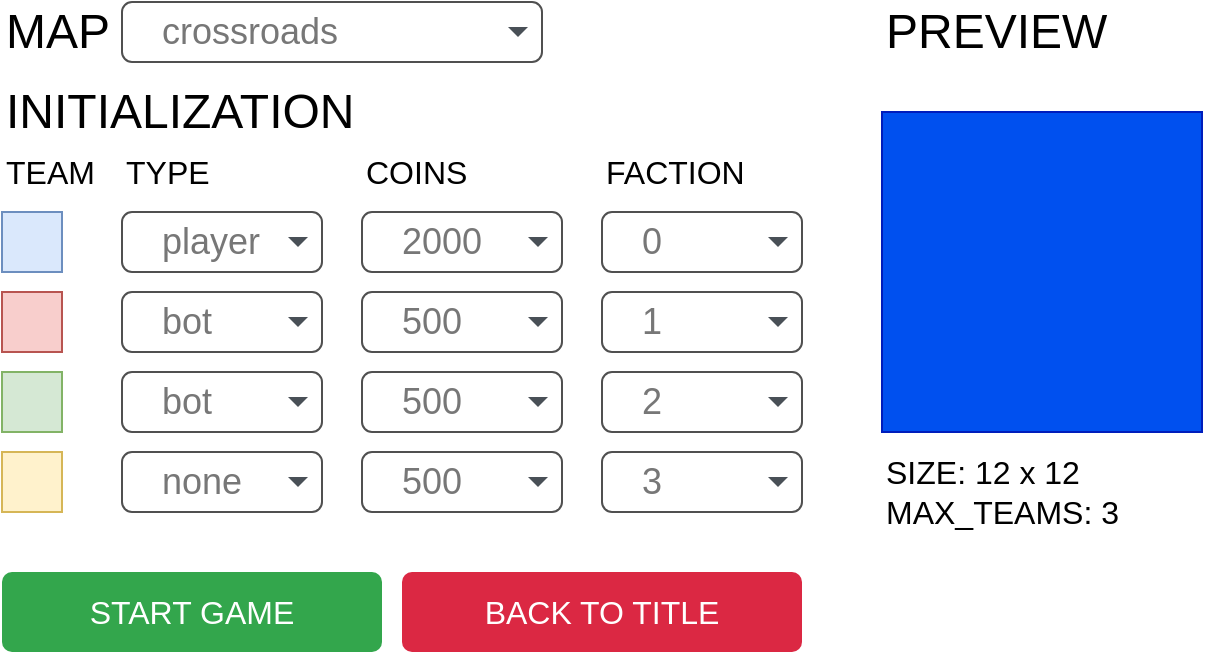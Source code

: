 <mxfile version="14.3.1" type="github"><diagram id="9F_VHObeeXGf_5Ji6YOi" name="Page-1"><mxGraphModel dx="2249" dy="785" grid="1" gridSize="10" guides="1" tooltips="1" connect="1" arrows="1" fold="1" page="1" pageScale="1" pageWidth="827" pageHeight="1169" math="0" shadow="0"><root><mxCell id="0"/><mxCell id="1" parent="0"/><mxCell id="VWl0lKBF-uDmhrETU_ga-1" value="crossroads" style="html=1;shadow=0;dashed=0;shape=mxgraph.bootstrap.rrect;rSize=5;strokeColor=#505050;strokeWidth=1;fillColor=#ffffff;fontColor=#777777;whiteSpace=wrap;align=left;verticalAlign=middle;fontStyle=0;fontSize=18;spacing=20;" vertex="1" parent="1"><mxGeometry x="-50" y="210" width="210" height="30" as="geometry"/></mxCell><mxCell id="VWl0lKBF-uDmhrETU_ga-2" value="" style="shape=triangle;direction=south;fillColor=#495057;strokeColor=none;perimeter=none;" vertex="1" parent="VWl0lKBF-uDmhrETU_ga-1"><mxGeometry x="1" y="0.5" width="10" height="5" relative="1" as="geometry"><mxPoint x="-17" y="-2.5" as="offset"/></mxGeometry></mxCell><mxCell id="VWl0lKBF-uDmhrETU_ga-3" value="&lt;font style=&quot;font-size: 24px&quot;&gt;MAP&lt;/font&gt;" style="text;html=1;align=left;verticalAlign=middle;resizable=0;points=[];autosize=1;" vertex="1" parent="1"><mxGeometry x="-110" y="215" width="70" height="20" as="geometry"/></mxCell><mxCell id="VWl0lKBF-uDmhrETU_ga-4" value="&lt;font style=&quot;font-size: 24px&quot;&gt;INITIALIZATION&lt;/font&gt;" style="text;html=1;align=left;verticalAlign=middle;resizable=0;points=[];autosize=1;" vertex="1" parent="1"><mxGeometry x="-110" y="255" width="190" height="20" as="geometry"/></mxCell><mxCell id="VWl0lKBF-uDmhrETU_ga-5" value="" style="whiteSpace=wrap;html=1;aspect=fixed;fillColor=#dae8fc;strokeColor=#6c8ebf;" vertex="1" parent="1"><mxGeometry x="-110" y="315" width="30" height="30" as="geometry"/></mxCell><mxCell id="VWl0lKBF-uDmhrETU_ga-6" value="&lt;font style=&quot;font-size: 16px&quot;&gt;TEAM&lt;/font&gt;" style="text;html=1;align=left;verticalAlign=middle;resizable=0;points=[];autosize=1;" vertex="1" parent="1"><mxGeometry x="-110" y="285" width="60" height="20" as="geometry"/></mxCell><mxCell id="VWl0lKBF-uDmhrETU_ga-7" value="&lt;font style=&quot;font-size: 16px&quot;&gt;TYPE&lt;/font&gt;" style="text;html=1;align=left;verticalAlign=middle;resizable=0;points=[];autosize=1;" vertex="1" parent="1"><mxGeometry x="-50" y="285" width="60" height="20" as="geometry"/></mxCell><mxCell id="VWl0lKBF-uDmhrETU_ga-8" value="player" style="html=1;shadow=0;dashed=0;shape=mxgraph.bootstrap.rrect;rSize=5;strokeColor=#505050;strokeWidth=1;fillColor=#ffffff;fontColor=#777777;whiteSpace=wrap;align=left;verticalAlign=middle;fontStyle=0;fontSize=18;spacing=20;" vertex="1" parent="1"><mxGeometry x="-50" y="315" width="100" height="30" as="geometry"/></mxCell><mxCell id="VWl0lKBF-uDmhrETU_ga-9" value="" style="shape=triangle;direction=south;fillColor=#495057;strokeColor=none;perimeter=none;" vertex="1" parent="VWl0lKBF-uDmhrETU_ga-8"><mxGeometry x="1" y="0.5" width="10" height="5" relative="1" as="geometry"><mxPoint x="-17" y="-2.5" as="offset"/></mxGeometry></mxCell><mxCell id="VWl0lKBF-uDmhrETU_ga-10" value="&lt;span style=&quot;font-size: 16px&quot;&gt;COINS&lt;/span&gt;" style="text;html=1;align=left;verticalAlign=middle;resizable=0;points=[];autosize=1;" vertex="1" parent="1"><mxGeometry x="70" y="285" width="70" height="20" as="geometry"/></mxCell><mxCell id="VWl0lKBF-uDmhrETU_ga-11" value="2000" style="html=1;shadow=0;dashed=0;shape=mxgraph.bootstrap.rrect;rSize=5;strokeColor=#505050;strokeWidth=1;fillColor=#ffffff;fontColor=#777777;whiteSpace=wrap;align=left;verticalAlign=middle;fontStyle=0;fontSize=18;spacing=20;" vertex="1" parent="1"><mxGeometry x="70" y="315" width="100" height="30" as="geometry"/></mxCell><mxCell id="VWl0lKBF-uDmhrETU_ga-12" value="" style="shape=triangle;direction=south;fillColor=#495057;strokeColor=none;perimeter=none;" vertex="1" parent="VWl0lKBF-uDmhrETU_ga-11"><mxGeometry x="1" y="0.5" width="10" height="5" relative="1" as="geometry"><mxPoint x="-17" y="-2.5" as="offset"/></mxGeometry></mxCell><mxCell id="VWl0lKBF-uDmhrETU_ga-13" value="&lt;span style=&quot;font-size: 16px&quot;&gt;FACTION&lt;/span&gt;" style="text;html=1;align=left;verticalAlign=middle;resizable=0;points=[];autosize=1;" vertex="1" parent="1"><mxGeometry x="190" y="285" width="80" height="20" as="geometry"/></mxCell><mxCell id="VWl0lKBF-uDmhrETU_ga-14" value="0" style="html=1;shadow=0;dashed=0;shape=mxgraph.bootstrap.rrect;rSize=5;strokeColor=#505050;strokeWidth=1;fillColor=#ffffff;fontColor=#777777;whiteSpace=wrap;align=left;verticalAlign=middle;fontStyle=0;fontSize=18;spacing=20;" vertex="1" parent="1"><mxGeometry x="190" y="315" width="100" height="30" as="geometry"/></mxCell><mxCell id="VWl0lKBF-uDmhrETU_ga-15" value="" style="shape=triangle;direction=south;fillColor=#495057;strokeColor=none;perimeter=none;" vertex="1" parent="VWl0lKBF-uDmhrETU_ga-14"><mxGeometry x="1" y="0.5" width="10" height="5" relative="1" as="geometry"><mxPoint x="-17" y="-2.5" as="offset"/></mxGeometry></mxCell><mxCell id="VWl0lKBF-uDmhrETU_ga-16" value="" style="whiteSpace=wrap;html=1;aspect=fixed;fillColor=#f8cecc;strokeColor=#b85450;" vertex="1" parent="1"><mxGeometry x="-110" y="355" width="30" height="30" as="geometry"/></mxCell><mxCell id="VWl0lKBF-uDmhrETU_ga-17" value="bot" style="html=1;shadow=0;dashed=0;shape=mxgraph.bootstrap.rrect;rSize=5;strokeColor=#505050;strokeWidth=1;fillColor=#ffffff;fontColor=#777777;whiteSpace=wrap;align=left;verticalAlign=middle;fontStyle=0;fontSize=18;spacing=20;" vertex="1" parent="1"><mxGeometry x="-50" y="355" width="100" height="30" as="geometry"/></mxCell><mxCell id="VWl0lKBF-uDmhrETU_ga-18" value="" style="shape=triangle;direction=south;fillColor=#495057;strokeColor=none;perimeter=none;" vertex="1" parent="VWl0lKBF-uDmhrETU_ga-17"><mxGeometry x="1" y="0.5" width="10" height="5" relative="1" as="geometry"><mxPoint x="-17" y="-2.5" as="offset"/></mxGeometry></mxCell><mxCell id="VWl0lKBF-uDmhrETU_ga-19" value="500" style="html=1;shadow=0;dashed=0;shape=mxgraph.bootstrap.rrect;rSize=5;strokeColor=#505050;strokeWidth=1;fillColor=#ffffff;fontColor=#777777;whiteSpace=wrap;align=left;verticalAlign=middle;fontStyle=0;fontSize=18;spacing=20;" vertex="1" parent="1"><mxGeometry x="70" y="355" width="100" height="30" as="geometry"/></mxCell><mxCell id="VWl0lKBF-uDmhrETU_ga-20" value="" style="shape=triangle;direction=south;fillColor=#495057;strokeColor=none;perimeter=none;" vertex="1" parent="VWl0lKBF-uDmhrETU_ga-19"><mxGeometry x="1" y="0.5" width="10" height="5" relative="1" as="geometry"><mxPoint x="-17" y="-2.5" as="offset"/></mxGeometry></mxCell><mxCell id="VWl0lKBF-uDmhrETU_ga-21" value="1" style="html=1;shadow=0;dashed=0;shape=mxgraph.bootstrap.rrect;rSize=5;strokeColor=#505050;strokeWidth=1;fillColor=#ffffff;fontColor=#777777;whiteSpace=wrap;align=left;verticalAlign=middle;fontStyle=0;fontSize=18;spacing=20;" vertex="1" parent="1"><mxGeometry x="190" y="355" width="100" height="30" as="geometry"/></mxCell><mxCell id="VWl0lKBF-uDmhrETU_ga-22" value="" style="shape=triangle;direction=south;fillColor=#495057;strokeColor=none;perimeter=none;" vertex="1" parent="VWl0lKBF-uDmhrETU_ga-21"><mxGeometry x="1" y="0.5" width="10" height="5" relative="1" as="geometry"><mxPoint x="-17" y="-2.5" as="offset"/></mxGeometry></mxCell><mxCell id="VWl0lKBF-uDmhrETU_ga-23" value="" style="whiteSpace=wrap;html=1;aspect=fixed;fillColor=#d5e8d4;strokeColor=#82b366;" vertex="1" parent="1"><mxGeometry x="-110" y="395" width="30" height="30" as="geometry"/></mxCell><mxCell id="VWl0lKBF-uDmhrETU_ga-24" value="bot" style="html=1;shadow=0;dashed=0;shape=mxgraph.bootstrap.rrect;rSize=5;strokeColor=#505050;strokeWidth=1;fillColor=#ffffff;fontColor=#777777;whiteSpace=wrap;align=left;verticalAlign=middle;fontStyle=0;fontSize=18;spacing=20;" vertex="1" parent="1"><mxGeometry x="-50" y="395" width="100" height="30" as="geometry"/></mxCell><mxCell id="VWl0lKBF-uDmhrETU_ga-25" value="" style="shape=triangle;direction=south;fillColor=#495057;strokeColor=none;perimeter=none;" vertex="1" parent="VWl0lKBF-uDmhrETU_ga-24"><mxGeometry x="1" y="0.5" width="10" height="5" relative="1" as="geometry"><mxPoint x="-17" y="-2.5" as="offset"/></mxGeometry></mxCell><mxCell id="VWl0lKBF-uDmhrETU_ga-26" value="500" style="html=1;shadow=0;dashed=0;shape=mxgraph.bootstrap.rrect;rSize=5;strokeColor=#505050;strokeWidth=1;fillColor=#ffffff;fontColor=#777777;whiteSpace=wrap;align=left;verticalAlign=middle;fontStyle=0;fontSize=18;spacing=20;" vertex="1" parent="1"><mxGeometry x="70" y="395" width="100" height="30" as="geometry"/></mxCell><mxCell id="VWl0lKBF-uDmhrETU_ga-27" value="" style="shape=triangle;direction=south;fillColor=#495057;strokeColor=none;perimeter=none;" vertex="1" parent="VWl0lKBF-uDmhrETU_ga-26"><mxGeometry x="1" y="0.5" width="10" height="5" relative="1" as="geometry"><mxPoint x="-17" y="-2.5" as="offset"/></mxGeometry></mxCell><mxCell id="VWl0lKBF-uDmhrETU_ga-28" value="2" style="html=1;shadow=0;dashed=0;shape=mxgraph.bootstrap.rrect;rSize=5;strokeColor=#505050;strokeWidth=1;fillColor=#ffffff;fontColor=#777777;whiteSpace=wrap;align=left;verticalAlign=middle;fontStyle=0;fontSize=18;spacing=20;" vertex="1" parent="1"><mxGeometry x="190" y="395" width="100" height="30" as="geometry"/></mxCell><mxCell id="VWl0lKBF-uDmhrETU_ga-29" value="" style="shape=triangle;direction=south;fillColor=#495057;strokeColor=none;perimeter=none;" vertex="1" parent="VWl0lKBF-uDmhrETU_ga-28"><mxGeometry x="1" y="0.5" width="10" height="5" relative="1" as="geometry"><mxPoint x="-17" y="-2.5" as="offset"/></mxGeometry></mxCell><mxCell id="VWl0lKBF-uDmhrETU_ga-30" value="" style="whiteSpace=wrap;html=1;aspect=fixed;fillColor=#fff2cc;strokeColor=#d6b656;" vertex="1" parent="1"><mxGeometry x="-110" y="435" width="30" height="30" as="geometry"/></mxCell><mxCell id="VWl0lKBF-uDmhrETU_ga-31" value="none" style="html=1;shadow=0;dashed=0;shape=mxgraph.bootstrap.rrect;rSize=5;strokeColor=#505050;strokeWidth=1;fillColor=#ffffff;fontColor=#777777;whiteSpace=wrap;align=left;verticalAlign=middle;fontStyle=0;fontSize=18;spacing=20;" vertex="1" parent="1"><mxGeometry x="-50" y="435" width="100" height="30" as="geometry"/></mxCell><mxCell id="VWl0lKBF-uDmhrETU_ga-32" value="" style="shape=triangle;direction=south;fillColor=#495057;strokeColor=none;perimeter=none;" vertex="1" parent="VWl0lKBF-uDmhrETU_ga-31"><mxGeometry x="1" y="0.5" width="10" height="5" relative="1" as="geometry"><mxPoint x="-17" y="-2.5" as="offset"/></mxGeometry></mxCell><mxCell id="VWl0lKBF-uDmhrETU_ga-33" value="500" style="html=1;shadow=0;dashed=0;shape=mxgraph.bootstrap.rrect;rSize=5;strokeColor=#505050;strokeWidth=1;fillColor=#ffffff;fontColor=#777777;whiteSpace=wrap;align=left;verticalAlign=middle;fontStyle=0;fontSize=18;spacing=20;" vertex="1" parent="1"><mxGeometry x="70" y="435" width="100" height="30" as="geometry"/></mxCell><mxCell id="VWl0lKBF-uDmhrETU_ga-34" value="" style="shape=triangle;direction=south;fillColor=#495057;strokeColor=none;perimeter=none;" vertex="1" parent="VWl0lKBF-uDmhrETU_ga-33"><mxGeometry x="1" y="0.5" width="10" height="5" relative="1" as="geometry"><mxPoint x="-17" y="-2.5" as="offset"/></mxGeometry></mxCell><mxCell id="VWl0lKBF-uDmhrETU_ga-35" value="3" style="html=1;shadow=0;dashed=0;shape=mxgraph.bootstrap.rrect;rSize=5;strokeColor=#505050;strokeWidth=1;fillColor=#ffffff;fontColor=#777777;whiteSpace=wrap;align=left;verticalAlign=middle;fontStyle=0;fontSize=18;spacing=20;" vertex="1" parent="1"><mxGeometry x="190" y="435" width="100" height="30" as="geometry"/></mxCell><mxCell id="VWl0lKBF-uDmhrETU_ga-36" value="" style="shape=triangle;direction=south;fillColor=#495057;strokeColor=none;perimeter=none;" vertex="1" parent="VWl0lKBF-uDmhrETU_ga-35"><mxGeometry x="1" y="0.5" width="10" height="5" relative="1" as="geometry"><mxPoint x="-17" y="-2.5" as="offset"/></mxGeometry></mxCell><mxCell id="VWl0lKBF-uDmhrETU_ga-37" value="START GAME" style="html=1;shadow=0;dashed=0;shape=mxgraph.bootstrap.rrect;rSize=5;strokeColor=none;strokeWidth=1;fillColor=#33A64C;fontColor=#FFFFFF;whiteSpace=wrap;align=center;verticalAlign=middle;spacingLeft=0;fontStyle=0;fontSize=16;spacing=5;" vertex="1" parent="1"><mxGeometry x="-110" y="495" width="190" height="40" as="geometry"/></mxCell><mxCell id="VWl0lKBF-uDmhrETU_ga-38" value="BACK TO TITLE" style="html=1;shadow=0;dashed=0;shape=mxgraph.bootstrap.rrect;rSize=5;strokeColor=none;strokeWidth=1;fillColor=#DB2843;fontColor=#FFFFFF;whiteSpace=wrap;align=center;verticalAlign=middle;spacingLeft=0;fontStyle=0;fontSize=16;spacing=5;" vertex="1" parent="1"><mxGeometry x="90" y="495" width="200" height="40" as="geometry"/></mxCell><mxCell id="VWl0lKBF-uDmhrETU_ga-39" value="" style="whiteSpace=wrap;html=1;aspect=fixed;fillColor=#0050ef;strokeColor=#001DBC;fontColor=#ffffff;" vertex="1" parent="1"><mxGeometry x="330" y="265" width="160" height="160" as="geometry"/></mxCell><mxCell id="VWl0lKBF-uDmhrETU_ga-40" value="&lt;span style=&quot;font-size: 24px&quot;&gt;PREVIEW&lt;/span&gt;" style="text;html=1;align=left;verticalAlign=middle;resizable=0;points=[];autosize=1;" vertex="1" parent="1"><mxGeometry x="330" y="215" width="130" height="20" as="geometry"/></mxCell><mxCell id="VWl0lKBF-uDmhrETU_ga-41" value="&lt;font style=&quot;font-size: 16px&quot;&gt;SIZE: 12 x 12&lt;/font&gt;" style="text;html=1;align=left;verticalAlign=middle;resizable=0;points=[];autosize=1;" vertex="1" parent="1"><mxGeometry x="330" y="435" width="110" height="20" as="geometry"/></mxCell><mxCell id="VWl0lKBF-uDmhrETU_ga-42" value="&lt;span style=&quot;font-size: 16px&quot;&gt;MAX_TEAMS: 3&lt;/span&gt;" style="text;html=1;align=left;verticalAlign=middle;resizable=0;points=[];autosize=1;" vertex="1" parent="1"><mxGeometry x="330" y="455" width="130" height="20" as="geometry"/></mxCell></root></mxGraphModel></diagram></mxfile>